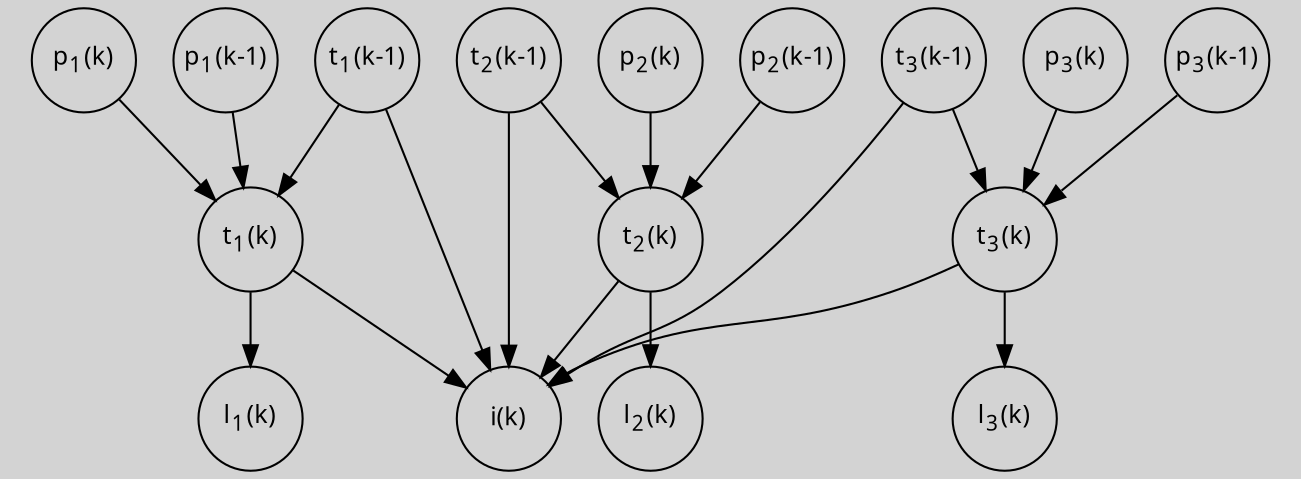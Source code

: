 digraph subscript {
    graph [pad="0.212,0.055" bgcolor=lightgray]
    splines=true
    splines=spline
    node [fontname = "ubuntu" fontsize=12 fixedsize=true width=.7];

    p10 [pos="-3,3!" shape=circle label=<p<SUB>1</SUB>(k-1)>]
    p11 [pos="0,3!" shape=circle label=<p<SUB>1</SUB>(k)>]
    t10 [pos="-3,2!" shape=circle label=<t<SUB>1</SUB>(k-1)>]
    t11 [pos="0,2!" shape=circle label=<t<SUB>1</SUB>(k)>]
    l1  [pos="1.5,1!" shape=circle label=<l<SUB>1</SUB>(k)>]
    p20 [pos="-3,1!" shape=circle label=<p<SUB>2</SUB>(k-1)>]
    p21 [pos="0,1!" shape=circle label=<p<SUB>2</SUB>(k)>]
    t20 [pos="-3,0!" shape=circle label=<t<SUB>2</SUB>(k-1)>]
    t21 [pos="0,0!" shape=circle label=<t<SUB>2</SUB>(k)>]
    l2  [pos="1.5,-1!" shape=circle label=<l<SUB>2</SUB>(k)>]
    p30 [pos="-3,-1!" shape=circle label=<p<SUB>3</SUB>(k-1)>]
    p31 [pos="0,-1!" shape=circle label=<p<SUB>3</SUB>(k)>]
    t30 [pos="-3,-2!" shape=circle label=<t<SUB>3</SUB>(k-1)>]
    t31 [pos="0,-2!" shape=circle label=<t<SUB>3</SUB>(k)>]
    l3  [pos="1.5,-3!" shape=circle label=<l<SUB>3</SUB>(k)>]

    i [pos="1,-4!" shape=circle label=<i(k)>]

    p10 -> t11
    p11 -> t11
    t10 -> t11
    t10 -> i
    t11 -> i
    t11 -> l1

    p20 -> t21
    p21 -> t21
    t20 -> t21
    t20 -> i
    t21 -> i
    t21 -> l2

    p30 -> t31
    p31 -> t31
    t30 -> t31
    t30 -> i
    t31 -> i
    t31 -> l3
      }